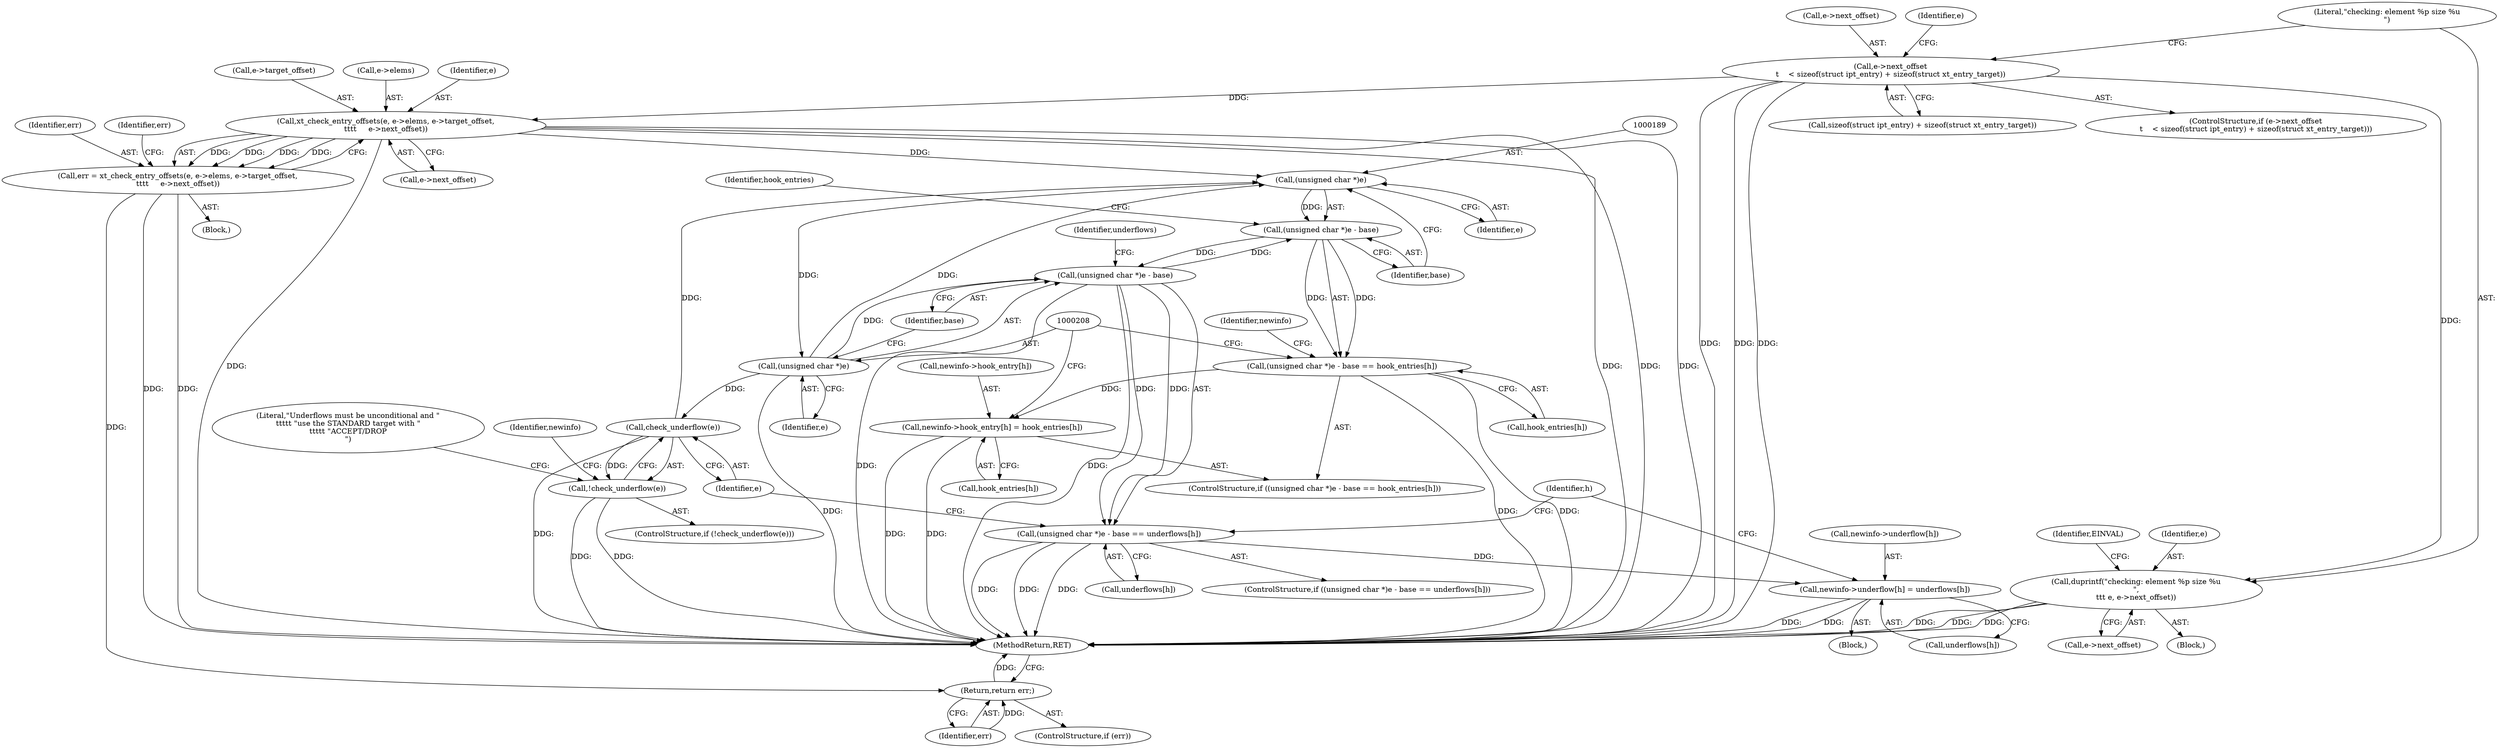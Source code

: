 digraph "0_linux_ce683e5f9d045e5d67d1312a42b359cb2ab2a13c_2@API" {
"1000121" [label="(Call,e->next_offset\n\t    < sizeof(struct ipt_entry) + sizeof(struct xt_entry_target))"];
"1000131" [label="(Call,duprintf(\"checking: element %p size %u\n\",\n\t\t\t e, e->next_offset))"];
"1000152" [label="(Call,xt_check_entry_offsets(e, e->elems, e->target_offset,\n\t\t\t\t     e->next_offset))"];
"1000150" [label="(Call,err = xt_check_entry_offsets(e, e->elems, e->target_offset,\n\t\t\t\t     e->next_offset))"];
"1000165" [label="(Return,return err;)"];
"1000188" [label="(Call,(unsigned char *)e)"];
"1000187" [label="(Call,(unsigned char *)e - base)"];
"1000186" [label="(Call,(unsigned char *)e - base == hook_entries[h])"];
"1000195" [label="(Call,newinfo->hook_entry[h] = hook_entries[h])"];
"1000206" [label="(Call,(unsigned char *)e - base)"];
"1000205" [label="(Call,(unsigned char *)e - base == underflows[h])"];
"1000225" [label="(Call,newinfo->underflow[h] = underflows[h])"];
"1000207" [label="(Call,(unsigned char *)e)"];
"1000217" [label="(Call,check_underflow(e))"];
"1000216" [label="(Call,!check_underflow(e))"];
"1000185" [label="(ControlStructure,if ((unsigned char *)e - base == hook_entries[h]))"];
"1000160" [label="(Call,e->next_offset)"];
"1000166" [label="(Identifier,err)"];
"1000217" [label="(Call,check_underflow(e))"];
"1000157" [label="(Call,e->target_offset)"];
"1000198" [label="(Identifier,newinfo)"];
"1000150" [label="(Call,err = xt_check_entry_offsets(e, e->elems, e->target_offset,\n\t\t\t\t     e->next_offset))"];
"1000163" [label="(ControlStructure,if (err))"];
"1000191" [label="(Identifier,base)"];
"1000225" [label="(Call,newinfo->underflow[h] = underflows[h])"];
"1000187" [label="(Call,(unsigned char *)e - base)"];
"1000215" [label="(ControlStructure,if (!check_underflow(e)))"];
"1000175" [label="(Identifier,h)"];
"1000201" [label="(Call,hook_entries[h])"];
"1000132" [label="(Literal,\"checking: element %p size %u\n\")"];
"1000122" [label="(Call,e->next_offset)"];
"1000130" [label="(Block,)"];
"1000204" [label="(ControlStructure,if ((unsigned char *)e - base == underflows[h]))"];
"1000214" [label="(Block,)"];
"1000211" [label="(Call,underflows[h])"];
"1000216" [label="(Call,!check_underflow(e))"];
"1000209" [label="(Identifier,e)"];
"1000192" [label="(Call,hook_entries[h])"];
"1000125" [label="(Call,sizeof(struct ipt_entry) + sizeof(struct xt_entry_target))"];
"1000165" [label="(Return,return err;)"];
"1000188" [label="(Call,(unsigned char *)e)"];
"1000242" [label="(MethodReturn,RET)"];
"1000154" [label="(Call,e->elems)"];
"1000205" [label="(Call,(unsigned char *)e - base == underflows[h])"];
"1000134" [label="(Call,e->next_offset)"];
"1000206" [label="(Call,(unsigned char *)e - base)"];
"1000131" [label="(Call,duprintf(\"checking: element %p size %u\n\",\n\t\t\t e, e->next_offset))"];
"1000196" [label="(Call,newinfo->hook_entry[h])"];
"1000210" [label="(Identifier,base)"];
"1000121" [label="(Call,e->next_offset\n\t    < sizeof(struct ipt_entry) + sizeof(struct xt_entry_target))"];
"1000133" [label="(Identifier,e)"];
"1000110" [label="(Block,)"];
"1000164" [label="(Identifier,err)"];
"1000190" [label="(Identifier,e)"];
"1000195" [label="(Call,newinfo->hook_entry[h] = hook_entries[h])"];
"1000186" [label="(Call,(unsigned char *)e - base == hook_entries[h])"];
"1000153" [label="(Identifier,e)"];
"1000151" [label="(Identifier,err)"];
"1000218" [label="(Identifier,e)"];
"1000145" [label="(Identifier,e)"];
"1000193" [label="(Identifier,hook_entries)"];
"1000212" [label="(Identifier,underflows)"];
"1000152" [label="(Call,xt_check_entry_offsets(e, e->elems, e->target_offset,\n\t\t\t\t     e->next_offset))"];
"1000139" [label="(Identifier,EINVAL)"];
"1000120" [label="(ControlStructure,if (e->next_offset\n\t    < sizeof(struct ipt_entry) + sizeof(struct xt_entry_target)))"];
"1000221" [label="(Literal,\"Underflows must be unconditional and \"\n\t\t\t\t\t \"use the STANDARD target with \"\n\t\t\t\t\t \"ACCEPT/DROP\n\")"];
"1000207" [label="(Call,(unsigned char *)e)"];
"1000228" [label="(Identifier,newinfo)"];
"1000226" [label="(Call,newinfo->underflow[h])"];
"1000231" [label="(Call,underflows[h])"];
"1000121" -> "1000120"  [label="AST: "];
"1000121" -> "1000125"  [label="CFG: "];
"1000122" -> "1000121"  [label="AST: "];
"1000125" -> "1000121"  [label="AST: "];
"1000132" -> "1000121"  [label="CFG: "];
"1000145" -> "1000121"  [label="CFG: "];
"1000121" -> "1000242"  [label="DDG: "];
"1000121" -> "1000242"  [label="DDG: "];
"1000121" -> "1000242"  [label="DDG: "];
"1000121" -> "1000131"  [label="DDG: "];
"1000121" -> "1000152"  [label="DDG: "];
"1000131" -> "1000130"  [label="AST: "];
"1000131" -> "1000134"  [label="CFG: "];
"1000132" -> "1000131"  [label="AST: "];
"1000133" -> "1000131"  [label="AST: "];
"1000134" -> "1000131"  [label="AST: "];
"1000139" -> "1000131"  [label="CFG: "];
"1000131" -> "1000242"  [label="DDG: "];
"1000131" -> "1000242"  [label="DDG: "];
"1000131" -> "1000242"  [label="DDG: "];
"1000152" -> "1000150"  [label="AST: "];
"1000152" -> "1000160"  [label="CFG: "];
"1000153" -> "1000152"  [label="AST: "];
"1000154" -> "1000152"  [label="AST: "];
"1000157" -> "1000152"  [label="AST: "];
"1000160" -> "1000152"  [label="AST: "];
"1000150" -> "1000152"  [label="CFG: "];
"1000152" -> "1000242"  [label="DDG: "];
"1000152" -> "1000242"  [label="DDG: "];
"1000152" -> "1000242"  [label="DDG: "];
"1000152" -> "1000242"  [label="DDG: "];
"1000152" -> "1000150"  [label="DDG: "];
"1000152" -> "1000150"  [label="DDG: "];
"1000152" -> "1000150"  [label="DDG: "];
"1000152" -> "1000150"  [label="DDG: "];
"1000152" -> "1000188"  [label="DDG: "];
"1000150" -> "1000110"  [label="AST: "];
"1000151" -> "1000150"  [label="AST: "];
"1000164" -> "1000150"  [label="CFG: "];
"1000150" -> "1000242"  [label="DDG: "];
"1000150" -> "1000242"  [label="DDG: "];
"1000150" -> "1000165"  [label="DDG: "];
"1000165" -> "1000163"  [label="AST: "];
"1000165" -> "1000166"  [label="CFG: "];
"1000166" -> "1000165"  [label="AST: "];
"1000242" -> "1000165"  [label="CFG: "];
"1000165" -> "1000242"  [label="DDG: "];
"1000166" -> "1000165"  [label="DDG: "];
"1000188" -> "1000187"  [label="AST: "];
"1000188" -> "1000190"  [label="CFG: "];
"1000189" -> "1000188"  [label="AST: "];
"1000190" -> "1000188"  [label="AST: "];
"1000191" -> "1000188"  [label="CFG: "];
"1000188" -> "1000187"  [label="DDG: "];
"1000207" -> "1000188"  [label="DDG: "];
"1000217" -> "1000188"  [label="DDG: "];
"1000188" -> "1000207"  [label="DDG: "];
"1000187" -> "1000186"  [label="AST: "];
"1000187" -> "1000191"  [label="CFG: "];
"1000191" -> "1000187"  [label="AST: "];
"1000193" -> "1000187"  [label="CFG: "];
"1000187" -> "1000186"  [label="DDG: "];
"1000187" -> "1000186"  [label="DDG: "];
"1000206" -> "1000187"  [label="DDG: "];
"1000187" -> "1000206"  [label="DDG: "];
"1000186" -> "1000185"  [label="AST: "];
"1000186" -> "1000192"  [label="CFG: "];
"1000192" -> "1000186"  [label="AST: "];
"1000198" -> "1000186"  [label="CFG: "];
"1000208" -> "1000186"  [label="CFG: "];
"1000186" -> "1000242"  [label="DDG: "];
"1000186" -> "1000242"  [label="DDG: "];
"1000186" -> "1000195"  [label="DDG: "];
"1000195" -> "1000185"  [label="AST: "];
"1000195" -> "1000201"  [label="CFG: "];
"1000196" -> "1000195"  [label="AST: "];
"1000201" -> "1000195"  [label="AST: "];
"1000208" -> "1000195"  [label="CFG: "];
"1000195" -> "1000242"  [label="DDG: "];
"1000195" -> "1000242"  [label="DDG: "];
"1000206" -> "1000205"  [label="AST: "];
"1000206" -> "1000210"  [label="CFG: "];
"1000207" -> "1000206"  [label="AST: "];
"1000210" -> "1000206"  [label="AST: "];
"1000212" -> "1000206"  [label="CFG: "];
"1000206" -> "1000242"  [label="DDG: "];
"1000206" -> "1000242"  [label="DDG: "];
"1000206" -> "1000205"  [label="DDG: "];
"1000206" -> "1000205"  [label="DDG: "];
"1000207" -> "1000206"  [label="DDG: "];
"1000205" -> "1000204"  [label="AST: "];
"1000205" -> "1000211"  [label="CFG: "];
"1000211" -> "1000205"  [label="AST: "];
"1000218" -> "1000205"  [label="CFG: "];
"1000175" -> "1000205"  [label="CFG: "];
"1000205" -> "1000242"  [label="DDG: "];
"1000205" -> "1000242"  [label="DDG: "];
"1000205" -> "1000242"  [label="DDG: "];
"1000205" -> "1000225"  [label="DDG: "];
"1000225" -> "1000214"  [label="AST: "];
"1000225" -> "1000231"  [label="CFG: "];
"1000226" -> "1000225"  [label="AST: "];
"1000231" -> "1000225"  [label="AST: "];
"1000175" -> "1000225"  [label="CFG: "];
"1000225" -> "1000242"  [label="DDG: "];
"1000225" -> "1000242"  [label="DDG: "];
"1000207" -> "1000209"  [label="CFG: "];
"1000208" -> "1000207"  [label="AST: "];
"1000209" -> "1000207"  [label="AST: "];
"1000210" -> "1000207"  [label="CFG: "];
"1000207" -> "1000242"  [label="DDG: "];
"1000207" -> "1000217"  [label="DDG: "];
"1000217" -> "1000216"  [label="AST: "];
"1000217" -> "1000218"  [label="CFG: "];
"1000218" -> "1000217"  [label="AST: "];
"1000216" -> "1000217"  [label="CFG: "];
"1000217" -> "1000242"  [label="DDG: "];
"1000217" -> "1000216"  [label="DDG: "];
"1000216" -> "1000215"  [label="AST: "];
"1000221" -> "1000216"  [label="CFG: "];
"1000228" -> "1000216"  [label="CFG: "];
"1000216" -> "1000242"  [label="DDG: "];
"1000216" -> "1000242"  [label="DDG: "];
}
